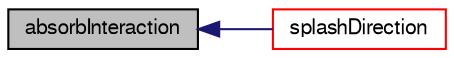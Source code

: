 digraph "absorbInteraction"
{
  bgcolor="transparent";
  edge [fontname="FreeSans",fontsize="10",labelfontname="FreeSans",labelfontsize="10"];
  node [fontname="FreeSans",fontsize="10",shape=record];
  rankdir="LR";
  Node796 [label="absorbInteraction",height=0.2,width=0.4,color="black", fillcolor="grey75", style="filled", fontcolor="black"];
  Node796 -> Node797 [dir="back",color="midnightblue",fontsize="10",style="solid",fontname="FreeSans"];
  Node797 [label="splashDirection",height=0.2,width=0.4,color="red",URL="$a24374.html#a7d086162ff18dda5c86d59ec854cf55e",tooltip="Return splashed parcel direction. "];
}
